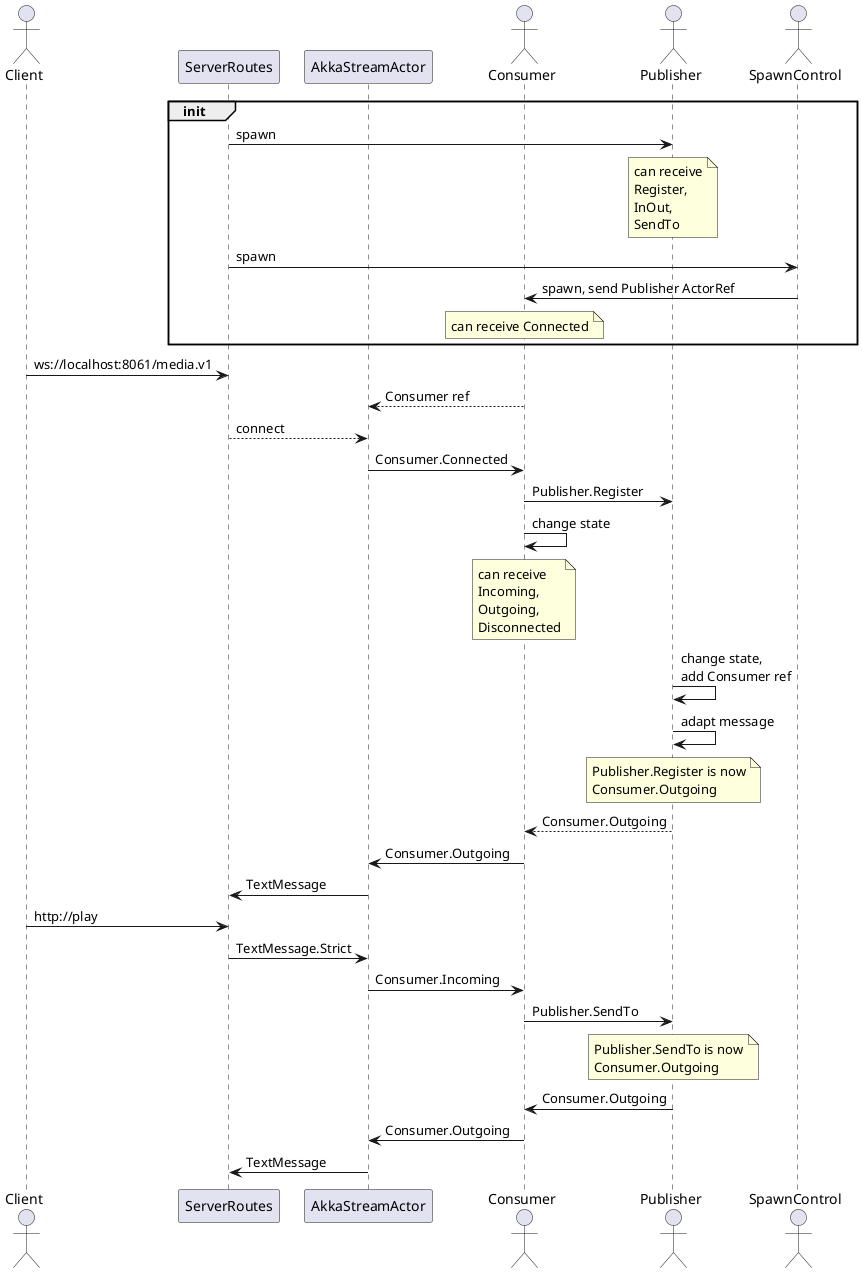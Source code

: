 @startuml
actor Client
participant ServerRoutes
participant AkkaStreamActor as AkkaStream
actor Consumer
actor Publisher
actor SpawnControl

group init
ServerRoutes -> Publisher : spawn
note over Publisher : can receive\nRegister,\nInOut,\nSendTo
ServerRoutes -> SpawnControl : spawn
SpawnControl -> Consumer : spawn, send Publisher ActorRef
note over Consumer : can receive Connected
end

Client -> ServerRoutes : ws://localhost:8061/media.v1
Consumer --> AkkaStream : Consumer ref
ServerRoutes --> AkkaStream : connect
AkkaStream -> Consumer : Consumer.Connected
Consumer -> Publisher : Publisher.Register
Consumer -> Consumer : change state
note over Consumer : can receive\nIncoming,\nOutgoing,\nDisconnected
Publisher -> Publisher : change state, \nadd Consumer ref
Publisher -> Publisher : adapt message
note over Publisher : Publisher.Register is now\nConsumer.Outgoing
Publisher --> Consumer : Consumer.Outgoing
Consumer -> AkkaStream : Consumer.Outgoing
AkkaStream -> ServerRoutes : TextMessage


Client -> ServerRoutes : http://play
ServerRoutes -> AkkaStream : TextMessage.Strict
AkkaStream -> Consumer : Consumer.Incoming
Consumer -> Publisher : Publisher.SendTo
note over Publisher : Publisher.SendTo is now\nConsumer.Outgoing
Publisher -> Consumer : Consumer.Outgoing
Consumer -> AkkaStream : Consumer.Outgoing
AkkaStream -> ServerRoutes : TextMessage

@enduml